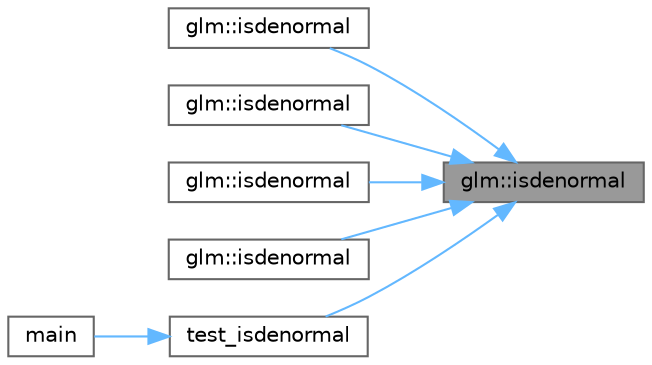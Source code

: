 digraph "glm::isdenormal"
{
 // LATEX_PDF_SIZE
  bgcolor="transparent";
  edge [fontname=Helvetica,fontsize=10,labelfontname=Helvetica,labelfontsize=10];
  node [fontname=Helvetica,fontsize=10,shape=box,height=0.2,width=0.4];
  rankdir="RL";
  Node1 [id="Node000001",label="glm::isdenormal",height=0.2,width=0.4,color="gray40", fillcolor="grey60", style="filled", fontcolor="black",tooltip=" "];
  Node1 -> Node2 [id="edge7_Node000001_Node000002",dir="back",color="steelblue1",style="solid",tooltip=" "];
  Node2 [id="Node000002",label="glm::isdenormal",height=0.2,width=0.4,color="grey40", fillcolor="white", style="filled",URL="$namespaceglm.html#ac0b337c3b61d7fa5b50722c3aa951871",tooltip=" "];
  Node1 -> Node3 [id="edge8_Node000001_Node000003",dir="back",color="steelblue1",style="solid",tooltip=" "];
  Node3 [id="Node000003",label="glm::isdenormal",height=0.2,width=0.4,color="grey40", fillcolor="white", style="filled",URL="$namespaceglm.html#a354a27b2bb1b1ba6c8af8797ccc0ffb6",tooltip=" "];
  Node1 -> Node4 [id="edge9_Node000001_Node000004",dir="back",color="steelblue1",style="solid",tooltip=" "];
  Node4 [id="Node000004",label="glm::isdenormal",height=0.2,width=0.4,color="grey40", fillcolor="white", style="filled",URL="$namespaceglm.html#af19372c83c510a764337b750efcb81fa",tooltip=" "];
  Node1 -> Node5 [id="edge10_Node000001_Node000005",dir="back",color="steelblue1",style="solid",tooltip=" "];
  Node5 [id="Node000005",label="glm::isdenormal",height=0.2,width=0.4,color="grey40", fillcolor="white", style="filled",URL="$namespaceglm.html#a670ec04f294e28266b2e643f8a7f9c62",tooltip=" "];
  Node1 -> Node6 [id="edge11_Node000001_Node000006",dir="back",color="steelblue1",style="solid",tooltip=" "];
  Node6 [id="Node000006",label="test_isdenormal",height=0.2,width=0.4,color="grey40", fillcolor="white", style="filled",URL="$_classes_2lib_2glm_2test_2gtx_2gtx__common_8cpp.html#ad73bbf1e7eddb5eb544a1aea20e0cfad",tooltip=" "];
  Node6 -> Node7 [id="edge12_Node000006_Node000007",dir="back",color="steelblue1",style="solid",tooltip=" "];
  Node7 [id="Node000007",label="main",height=0.2,width=0.4,color="grey40", fillcolor="white", style="filled",URL="$_classes_2lib_2glm_2test_2gtx_2gtx__common_8cpp.html#ae66f6b31b5ad750f1fe042a706a4e3d4",tooltip=" "];
}

